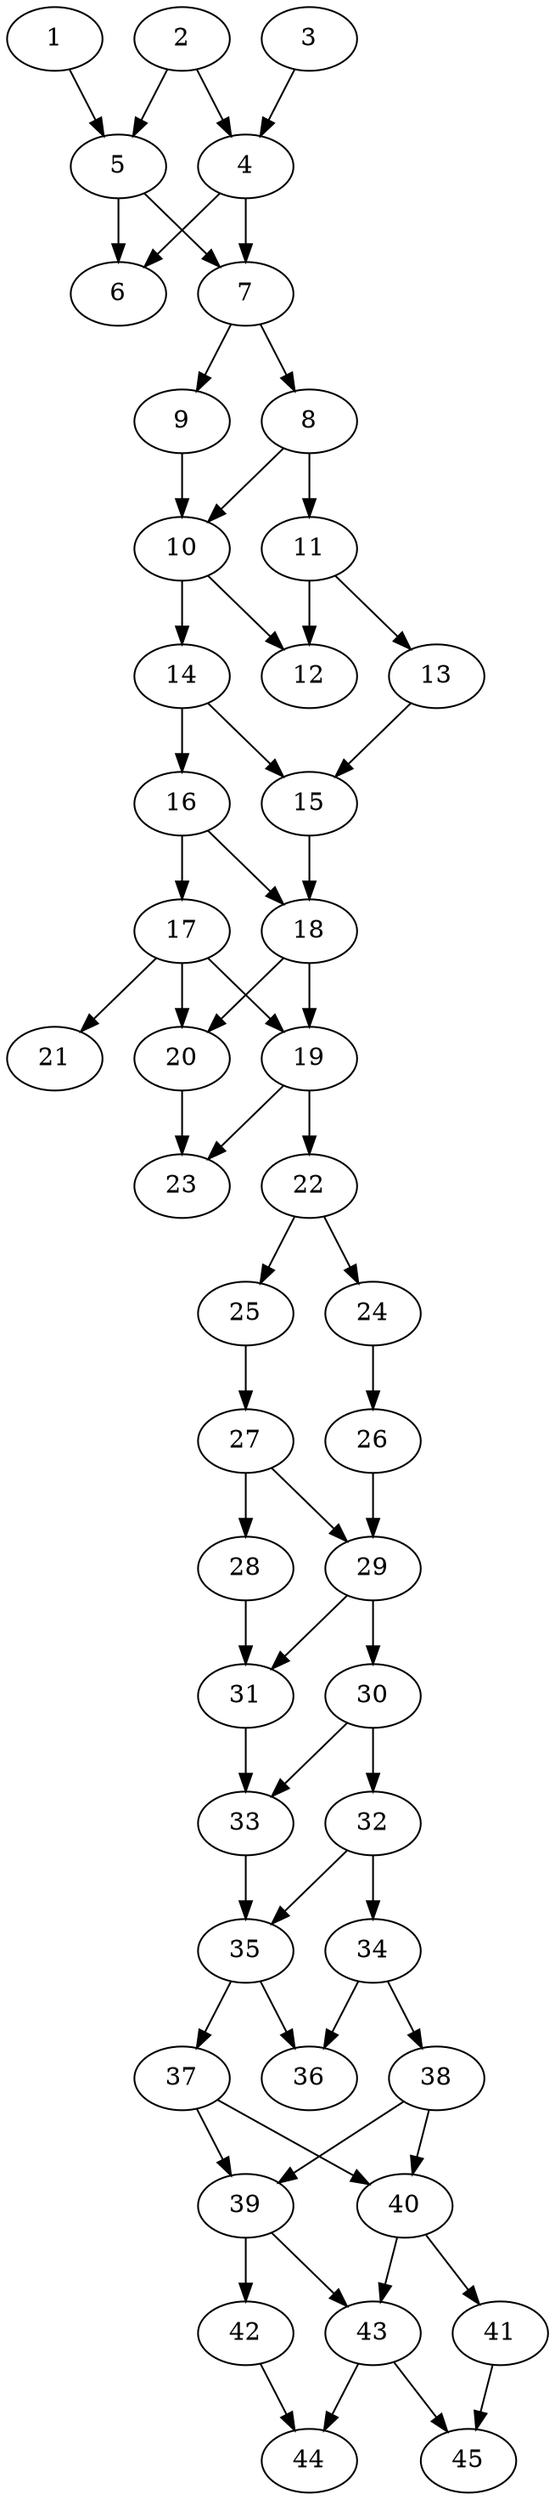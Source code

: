 // DAG automatically generated by daggen at Thu Oct  3 14:07:25 2019
// ./daggen --dot -n 45 --ccr 0.3 --fat 0.3 --regular 0.7 --density 0.6 --mindata 5242880 --maxdata 52428800 
digraph G {
  1 [size="166283947", alpha="0.20", expect_size="49885184"] 
  1 -> 5 [size ="49885184"]
  2 [size="135557120", alpha="0.15", expect_size="40667136"] 
  2 -> 4 [size ="40667136"]
  2 -> 5 [size ="40667136"]
  3 [size="54879573", alpha="0.09", expect_size="16463872"] 
  3 -> 4 [size ="16463872"]
  4 [size="37778773", alpha="0.02", expect_size="11333632"] 
  4 -> 6 [size ="11333632"]
  4 -> 7 [size ="11333632"]
  5 [size="38000640", alpha="0.08", expect_size="11400192"] 
  5 -> 6 [size ="11400192"]
  5 -> 7 [size ="11400192"]
  6 [size="90391893", alpha="0.14", expect_size="27117568"] 
  7 [size="94740480", alpha="0.18", expect_size="28422144"] 
  7 -> 8 [size ="28422144"]
  7 -> 9 [size ="28422144"]
  8 [size="160610987", alpha="0.02", expect_size="48183296"] 
  8 -> 10 [size ="48183296"]
  8 -> 11 [size ="48183296"]
  9 [size="30900907", alpha="0.06", expect_size="9270272"] 
  9 -> 10 [size ="9270272"]
  10 [size="126109013", alpha="0.06", expect_size="37832704"] 
  10 -> 12 [size ="37832704"]
  10 -> 14 [size ="37832704"]
  11 [size="157924693", alpha="0.14", expect_size="47377408"] 
  11 -> 12 [size ="47377408"]
  11 -> 13 [size ="47377408"]
  12 [size="155395413", alpha="0.12", expect_size="46618624"] 
  13 [size="114647040", alpha="0.00", expect_size="34394112"] 
  13 -> 15 [size ="34394112"]
  14 [size="28815360", alpha="0.09", expect_size="8644608"] 
  14 -> 15 [size ="8644608"]
  14 -> 16 [size ="8644608"]
  15 [size="47561387", alpha="0.06", expect_size="14268416"] 
  15 -> 18 [size ="14268416"]
  16 [size="112547840", alpha="0.01", expect_size="33764352"] 
  16 -> 17 [size ="33764352"]
  16 -> 18 [size ="33764352"]
  17 [size="67061760", alpha="0.08", expect_size="20118528"] 
  17 -> 19 [size ="20118528"]
  17 -> 20 [size ="20118528"]
  17 -> 21 [size ="20118528"]
  18 [size="51834880", alpha="0.20", expect_size="15550464"] 
  18 -> 19 [size ="15550464"]
  18 -> 20 [size ="15550464"]
  19 [size="70502400", alpha="0.13", expect_size="21150720"] 
  19 -> 22 [size ="21150720"]
  19 -> 23 [size ="21150720"]
  20 [size="121507840", alpha="0.05", expect_size="36452352"] 
  20 -> 23 [size ="36452352"]
  21 [size="164788907", alpha="0.17", expect_size="49436672"] 
  22 [size="120125440", alpha="0.04", expect_size="36037632"] 
  22 -> 24 [size ="36037632"]
  22 -> 25 [size ="36037632"]
  23 [size="55241387", alpha="0.16", expect_size="16572416"] 
  24 [size="55282347", alpha="0.10", expect_size="16584704"] 
  24 -> 26 [size ="16584704"]
  25 [size="127576747", alpha="0.07", expect_size="38273024"] 
  25 -> 27 [size ="38273024"]
  26 [size="173963947", alpha="0.13", expect_size="52189184"] 
  26 -> 29 [size ="52189184"]
  27 [size="25975467", alpha="0.09", expect_size="7792640"] 
  27 -> 28 [size ="7792640"]
  27 -> 29 [size ="7792640"]
  28 [size="87313067", alpha="0.03", expect_size="26193920"] 
  28 -> 31 [size ="26193920"]
  29 [size="86671360", alpha="0.18", expect_size="26001408"] 
  29 -> 30 [size ="26001408"]
  29 -> 31 [size ="26001408"]
  30 [size="28037120", alpha="0.08", expect_size="8411136"] 
  30 -> 32 [size ="8411136"]
  30 -> 33 [size ="8411136"]
  31 [size="70847147", alpha="0.16", expect_size="21254144"] 
  31 -> 33 [size ="21254144"]
  32 [size="49332907", alpha="0.01", expect_size="14799872"] 
  32 -> 34 [size ="14799872"]
  32 -> 35 [size ="14799872"]
  33 [size="81582080", alpha="0.18", expect_size="24474624"] 
  33 -> 35 [size ="24474624"]
  34 [size="47711573", alpha="0.17", expect_size="14313472"] 
  34 -> 36 [size ="14313472"]
  34 -> 38 [size ="14313472"]
  35 [size="125313707", alpha="0.19", expect_size="37594112"] 
  35 -> 36 [size ="37594112"]
  35 -> 37 [size ="37594112"]
  36 [size="20340053", alpha="0.14", expect_size="6102016"] 
  37 [size="120282453", alpha="0.15", expect_size="36084736"] 
  37 -> 39 [size ="36084736"]
  37 -> 40 [size ="36084736"]
  38 [size="30549333", alpha="0.00", expect_size="9164800"] 
  38 -> 39 [size ="9164800"]
  38 -> 40 [size ="9164800"]
  39 [size="51565227", alpha="0.13", expect_size="15469568"] 
  39 -> 42 [size ="15469568"]
  39 -> 43 [size ="15469568"]
  40 [size="39464960", alpha="0.18", expect_size="11839488"] 
  40 -> 41 [size ="11839488"]
  40 -> 43 [size ="11839488"]
  41 [size="102888107", alpha="0.02", expect_size="30866432"] 
  41 -> 45 [size ="30866432"]
  42 [size="67710293", alpha="0.19", expect_size="20313088"] 
  42 -> 44 [size ="20313088"]
  43 [size="71850667", alpha="0.01", expect_size="21555200"] 
  43 -> 44 [size ="21555200"]
  43 -> 45 [size ="21555200"]
  44 [size="55193600", alpha="0.08", expect_size="16558080"] 
  45 [size="29085013", alpha="0.09", expect_size="8725504"] 
}
